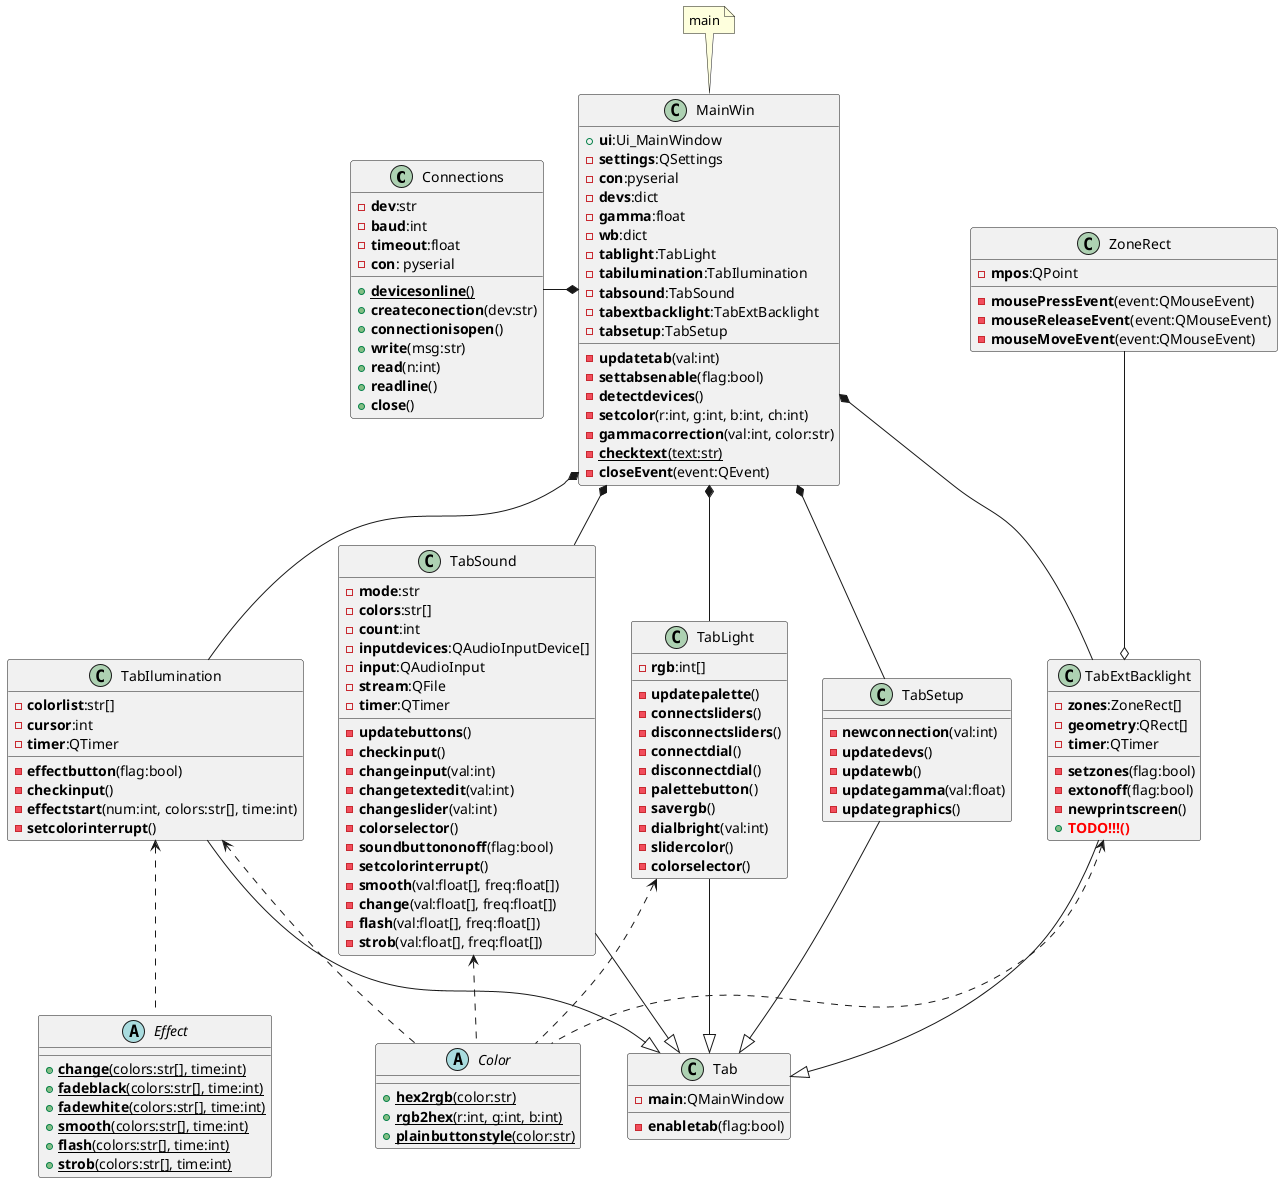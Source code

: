 @startuml

class Connections {
    - <b>dev</b>:str
    - <b>baud</b>:int
    - <b>timeout</b>:float
    - <b>con</b>: pyserial
    + <b>{static} devicesonline</b>()
    + <b>createconection</b>(dev:str)
    + <b>connectionisopen</b>()
    + <b>write</b>(msg:str)
    + <b>read</b>(n:int)
    + <b>readline</b>()
    + <b>close</b>()
}

abstract class Color{
    + <b>{static} hex2rgb</b>(color:str)
    + <b>{static} rgb2hex</b>(r:int, g:int, b:int)
    + <b>{static} plainbuttonstyle</b>(color:str)
}

abstract class Effect {
    + <b>{static} change</b>(colors:str[], time:int)
    + <b>{static} fadeblack</b>(colors:str[], time:int)
    + <b>{static} fadewhite</b>(colors:str[], time:int)
    + <b>{static} smooth</b>(colors:str[], time:int)
    + <b>{static} flash</b>(colors:str[], time:int)
    + <b>{static} strob</b>(colors:str[], time:int)
}

class Tab {
    - <b>main</b>:QMainWindow
    - <b>enabletab</b>(flag:bool)
}

class TabLight {
    - <b>rgb</b>:int[]
    - <b>updatepalette</b>()
    - <b>connectsliders</b>()
    - <b>disconnectsliders</b>()
    - <b>connectdial</b>()
    - <b>disconnectdial</b>()
    - <b>palettebutton</b>()
    - <b>savergb</b>()
    - <b>dialbright</b>(val:int)
    - <b>slidercolor</b>()
    - <b>colorselector</b>()
}

class TabIlumination {
    - <b>colorlist</b>:str[]
    - <b>cursor</b>:int
    - <b>timer</b>:QTimer
    - <b>effectbutton</b>(flag:bool)
    - <b>checkinput</b>()
    - <b>effectstart</b>(num:int, colors:str[], time:int)
    - <b>setcolorinterrupt</b>()
}

class TabSound {
    - <b>mode</b>:str
    - <b>colors</b>:str[]
    - <b>count</b>:int
    - <b>inputdevices</b>:QAudioInputDevice[]
    - <b>input</b>:QAudioInput
    - <b>stream</b>:QFile
    - <b>timer</b>:QTimer
    - <b>updatebuttons</b>()
    - <b>checkinput</b>()
    - <b>changeinput</b>(val:int)
    - <b>changetextedit</b>(val:int)
    - <b>changeslider</b>(val:int)
    - <b>colorselector</b>()
    - <b>soundbuttononoff</b>(flag:bool)
    - <b>setcolorinterrupt</b>()
    - <b>smooth</b>(val:float[], freq:float[])
    - <b>change</b>(val:float[], freq:float[])
    - <b>flash</b>(val:float[], freq:float[])
    - <b>strob</b>(val:float[], freq:float[])
}

class TabExtBacklight {
    - <b>zones</b>:ZoneRect[]
    - <b>geometry</b>:QRect[]
    - <b>timer</b>:QTimer
    - <b>setzones</b>(flag:bool)
    - <b>extonoff</b>(flag:bool)
    - <b>newprintscreen</b>()
    + <b><font color=#ff0000>TODO!!!()</font></b>

}

class TabSetup {
    - <b>newconnection</b>(val:int)
    - <b>updatedevs</b>()
    - <b>updatewb</b>()
    - <b>updategamma</b>(val:float)
    - <b>updategraphics</b>()
}

class ZoneRect {
    - <b>mpos</b>:QPoint
    - <b>mousePressEvent</b>(event:QMouseEvent)
    - <b>mouseReleaseEvent</b>(event:QMouseEvent)
    - <b>mouseMoveEvent</b>(event:QMouseEvent)
}

class MainWin {
    + <b>ui</b>:Ui_MainWindow
    - <b>settings</b>:QSettings
    - <b>con</b>:pyserial
    - <b>devs</b>:dict
    - <b>gamma</b>:float
    - <b>wb</b>:dict
    - <b>tablight</b>:TabLight
    - <b>tabilumination</b>:TabIlumination
    - <b>tabsound</b>:TabSound
    - <b>tabextbacklight</b>:TabExtBacklight
    - <b>tabsetup</b>:TabSetup
    - <b>updatetab</b>(val:int)
    - <b>settabsenable</b>(flag:bool)
    - <b>detectdevices</b>()
    - <b>setcolor</b>(r:int, g:int, b:int, ch:int)
    - <b>gammacorrection</b>(val:int, color:str)
    - <b>{static}checktext</b>(text:str)
    - <b>closeEvent</b>(event:QEvent)
}

note top of MainWin
    main
end note

MainWin          *-left-  Connections
MainWin          *-down-  TabLight
MainWin          *-down-  TabIlumination
MainWin          *-down-  TabSound
MainWin          *-down-  TabExtBacklight
MainWin          *-down-  TabSetup
Tab              <|-up-   TabLight
Tab              <|-up-   TabIlumination
Tab              <|-up-   TabSound
Tab              <|-up-   TabExtBacklight
Tab              <|-up-   TabSetup
TabExtBacklight  o-up-    ZoneRect
TabIlumination   <.down.  Effect
TabLight         <.down.  Color
TabIlumination   <.down.  Color
TabSound         <.down.  Color
TabExtBacklight  <.down.  Color

@enduml